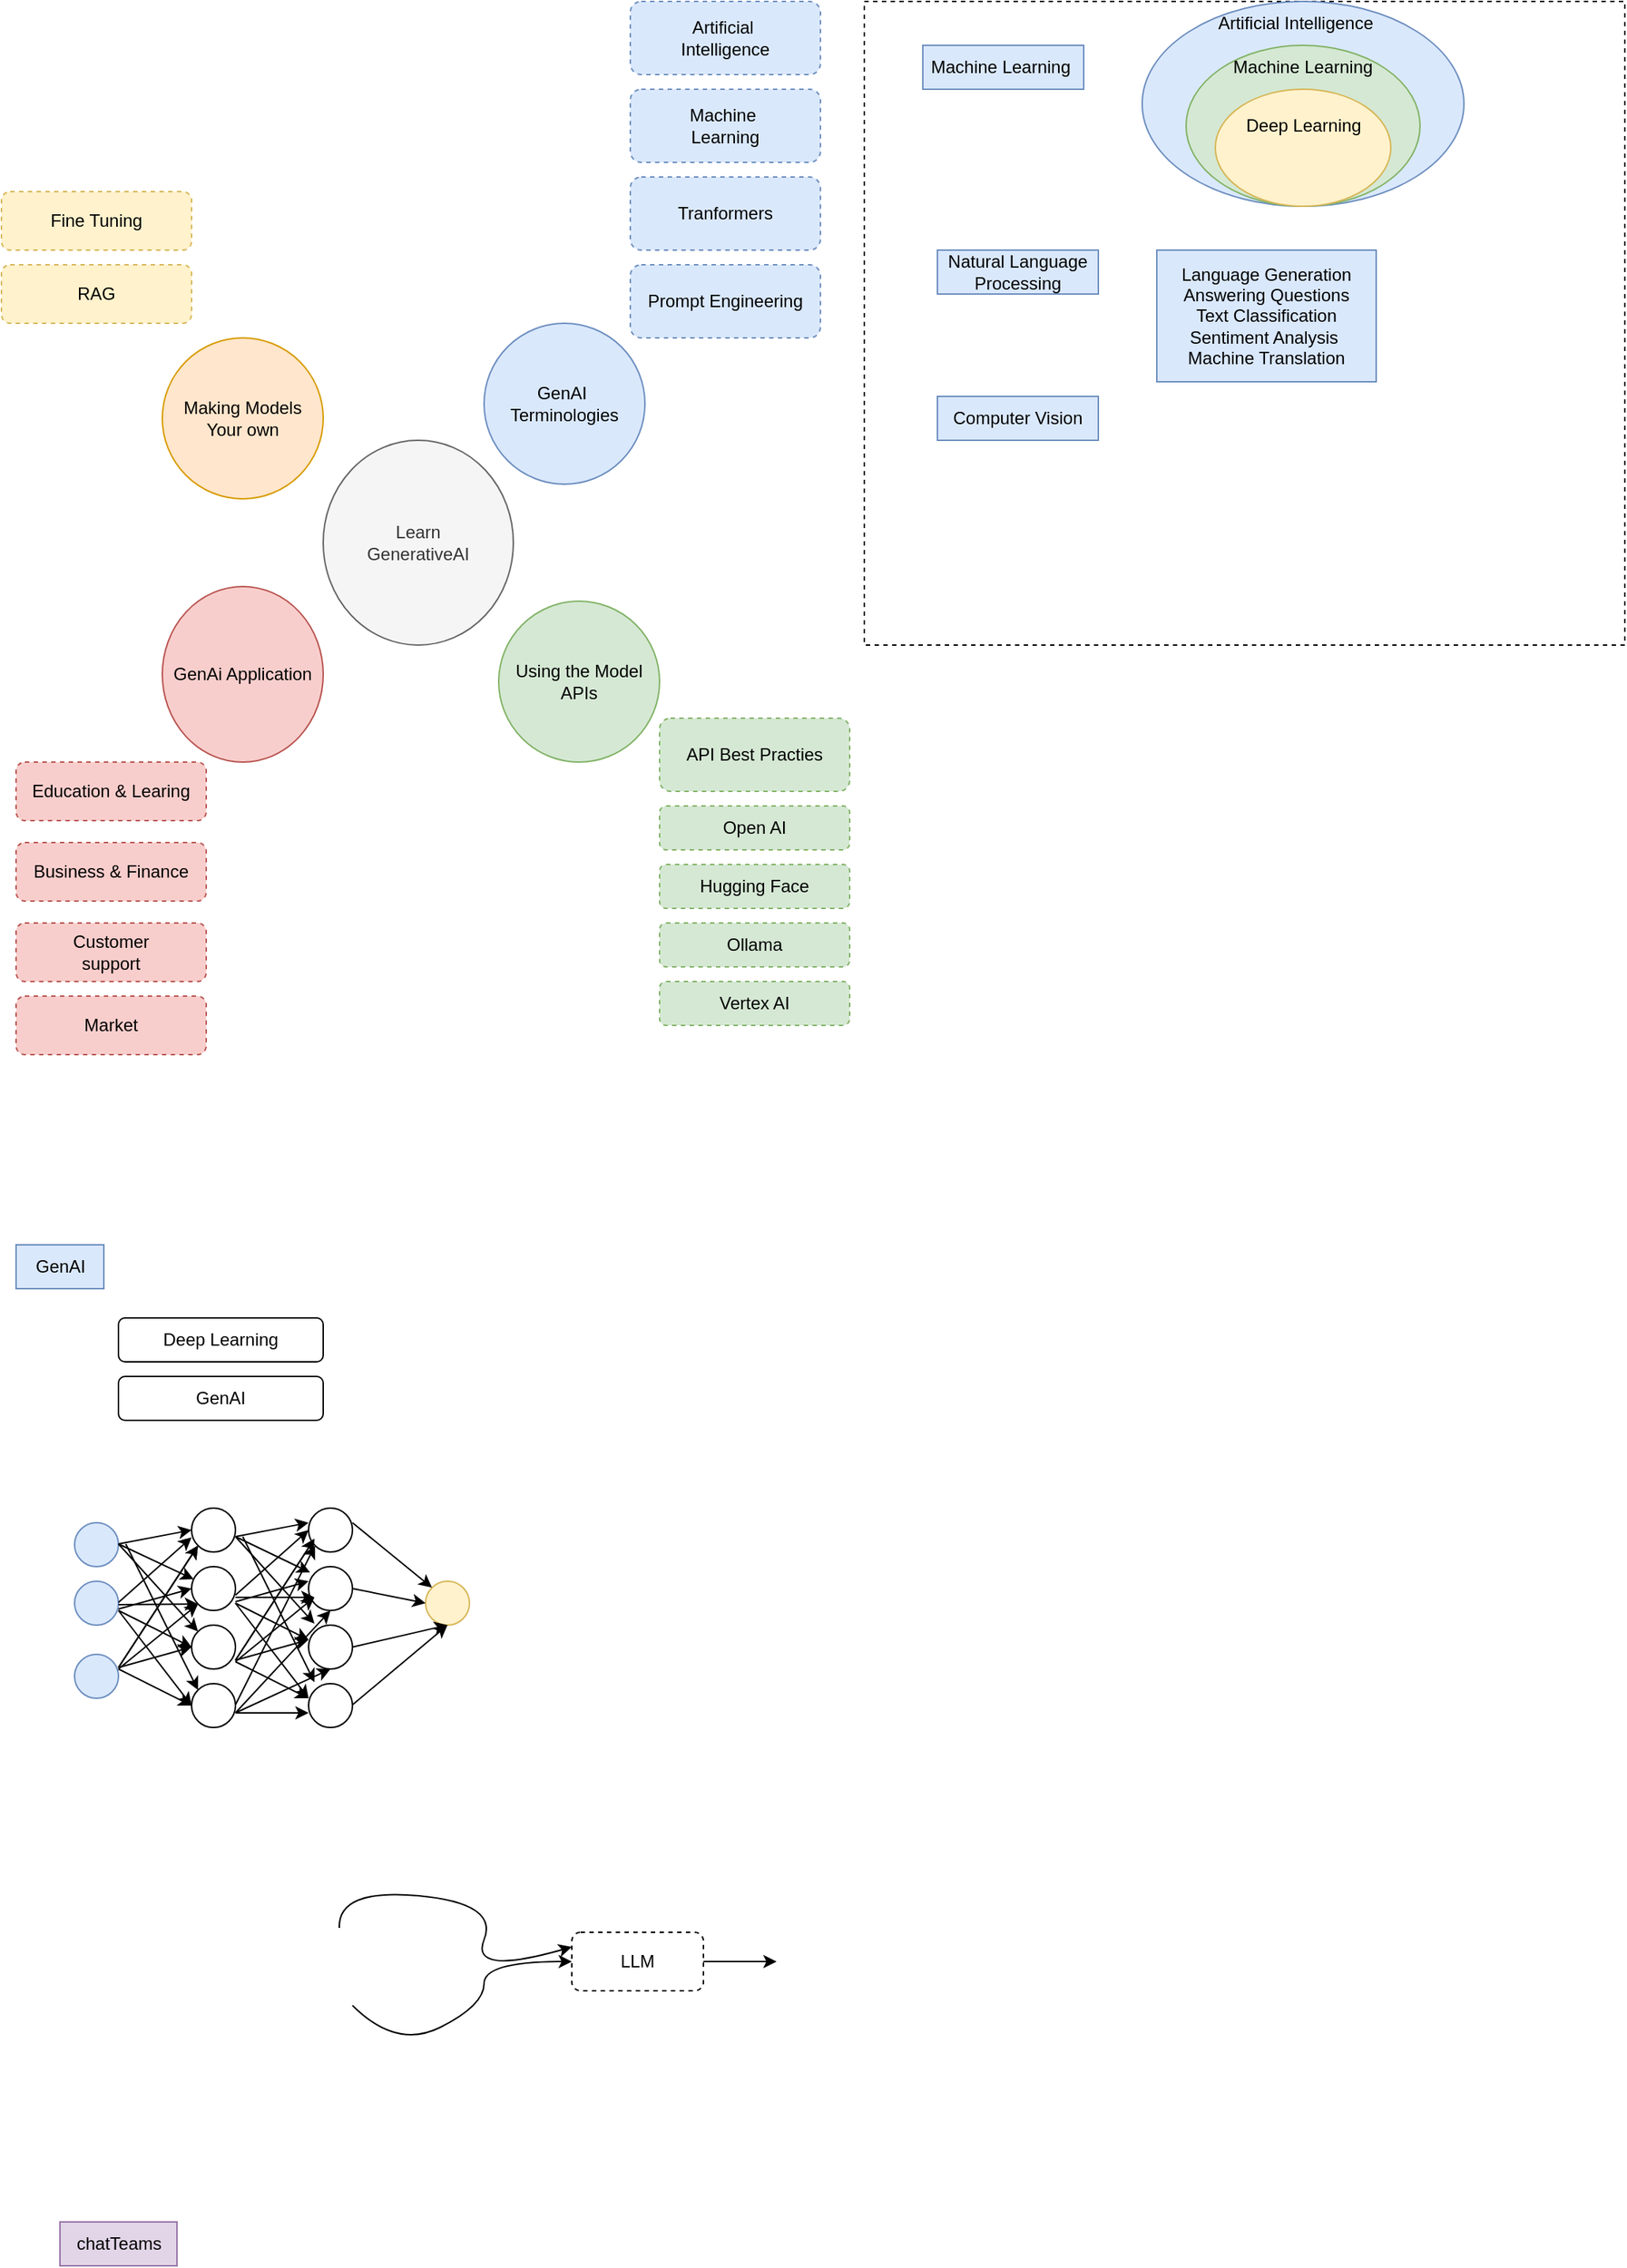 <mxfile version="24.8.3">
  <diagram name="Page-1" id="_cr5CZtiBR89YFa2pAnE">
    <mxGraphModel dx="1294" dy="751" grid="1" gridSize="10" guides="1" tooltips="1" connect="1" arrows="1" fold="1" page="1" pageScale="1" pageWidth="850" pageHeight="1100" math="0" shadow="0">
      <root>
        <mxCell id="0" />
        <mxCell id="1" parent="0" />
        <mxCell id="A29gLb4NqvyXY7fBVUO--1" value="Learn&lt;br&gt;GenerativeAI" style="ellipse;whiteSpace=wrap;html=1;fillColor=#f5f5f5;fontColor=#333333;strokeColor=#666666;" vertex="1" parent="1">
          <mxGeometry x="230" y="370" width="130" height="140" as="geometry" />
        </mxCell>
        <mxCell id="A29gLb4NqvyXY7fBVUO--3" value="GenAI&amp;nbsp;&lt;br&gt;Terminologies" style="ellipse;whiteSpace=wrap;html=1;fillColor=#dae8fc;strokeColor=#6c8ebf;" vertex="1" parent="1">
          <mxGeometry x="340" y="290" width="110" height="110" as="geometry" />
        </mxCell>
        <mxCell id="A29gLb4NqvyXY7fBVUO--5" value="Using the Model APIs" style="ellipse;whiteSpace=wrap;html=1;fillColor=#d5e8d4;strokeColor=#82b366;" vertex="1" parent="1">
          <mxGeometry x="350" y="480" width="110" height="110" as="geometry" />
        </mxCell>
        <mxCell id="A29gLb4NqvyXY7fBVUO--6" value="Artificial&amp;nbsp;&lt;br&gt;Intelligence" style="rounded=1;whiteSpace=wrap;html=1;dashed=1;fillColor=#dae8fc;strokeColor=#6c8ebf;" vertex="1" parent="1">
          <mxGeometry x="440" y="70" width="130" height="50" as="geometry" />
        </mxCell>
        <mxCell id="A29gLb4NqvyXY7fBVUO--7" value="Machine&amp;nbsp;&lt;br&gt;Learning" style="rounded=1;whiteSpace=wrap;html=1;dashed=1;fillColor=#dae8fc;strokeColor=#6c8ebf;" vertex="1" parent="1">
          <mxGeometry x="440" y="130" width="130" height="50" as="geometry" />
        </mxCell>
        <mxCell id="A29gLb4NqvyXY7fBVUO--8" value="Tranformers" style="rounded=1;whiteSpace=wrap;html=1;dashed=1;fillColor=#dae8fc;strokeColor=#6c8ebf;" vertex="1" parent="1">
          <mxGeometry x="440" y="190" width="130" height="50" as="geometry" />
        </mxCell>
        <mxCell id="A29gLb4NqvyXY7fBVUO--9" value="Prompt Engineering" style="rounded=1;whiteSpace=wrap;html=1;dashed=1;fillColor=#dae8fc;strokeColor=#6c8ebf;" vertex="1" parent="1">
          <mxGeometry x="440" y="250" width="130" height="50" as="geometry" />
        </mxCell>
        <mxCell id="A29gLb4NqvyXY7fBVUO--10" value="API Best Practies" style="rounded=1;whiteSpace=wrap;html=1;dashed=1;fillColor=#d5e8d4;strokeColor=#82b366;" vertex="1" parent="1">
          <mxGeometry x="460" y="560" width="130" height="50" as="geometry" />
        </mxCell>
        <mxCell id="A29gLb4NqvyXY7fBVUO--11" value="Open AI" style="rounded=1;whiteSpace=wrap;html=1;dashed=1;fillColor=#d5e8d4;strokeColor=#82b366;" vertex="1" parent="1">
          <mxGeometry x="460" y="620" width="130" height="30" as="geometry" />
        </mxCell>
        <mxCell id="A29gLb4NqvyXY7fBVUO--12" value="Hugging Face" style="rounded=1;whiteSpace=wrap;html=1;dashed=1;fillColor=#d5e8d4;strokeColor=#82b366;" vertex="1" parent="1">
          <mxGeometry x="460" y="660" width="130" height="30" as="geometry" />
        </mxCell>
        <mxCell id="A29gLb4NqvyXY7fBVUO--13" value="Ollama" style="rounded=1;whiteSpace=wrap;html=1;dashed=1;fillColor=#d5e8d4;strokeColor=#82b366;" vertex="1" parent="1">
          <mxGeometry x="460" y="700" width="130" height="30" as="geometry" />
        </mxCell>
        <mxCell id="A29gLb4NqvyXY7fBVUO--14" value="Vertex AI" style="rounded=1;whiteSpace=wrap;html=1;dashed=1;fillColor=#d5e8d4;strokeColor=#82b366;" vertex="1" parent="1">
          <mxGeometry x="460" y="740" width="130" height="30" as="geometry" />
        </mxCell>
        <mxCell id="A29gLb4NqvyXY7fBVUO--18" value="Fine Tuning" style="rounded=1;whiteSpace=wrap;html=1;dashed=1;fillColor=#fff2cc;strokeColor=#d6b656;" vertex="1" parent="1">
          <mxGeometry x="10" y="200" width="130" height="40" as="geometry" />
        </mxCell>
        <mxCell id="A29gLb4NqvyXY7fBVUO--19" value="RAG" style="rounded=1;whiteSpace=wrap;html=1;dashed=1;fillColor=#fff2cc;strokeColor=#d6b656;" vertex="1" parent="1">
          <mxGeometry x="10" y="250" width="130" height="40" as="geometry" />
        </mxCell>
        <mxCell id="A29gLb4NqvyXY7fBVUO--20" value="Education &amp;amp; Learing" style="rounded=1;whiteSpace=wrap;html=1;dashed=1;fillColor=#f8cecc;strokeColor=#b85450;" vertex="1" parent="1">
          <mxGeometry x="20" y="590" width="130" height="40" as="geometry" />
        </mxCell>
        <mxCell id="A29gLb4NqvyXY7fBVUO--21" value="Business &amp;amp; Finance" style="rounded=1;whiteSpace=wrap;html=1;dashed=1;fillColor=#f8cecc;strokeColor=#b85450;" vertex="1" parent="1">
          <mxGeometry x="20" y="645" width="130" height="40" as="geometry" />
        </mxCell>
        <mxCell id="A29gLb4NqvyXY7fBVUO--22" value="Customer&lt;br&gt;support" style="rounded=1;whiteSpace=wrap;html=1;dashed=1;fillColor=#f8cecc;strokeColor=#b85450;" vertex="1" parent="1">
          <mxGeometry x="20" y="700" width="130" height="40" as="geometry" />
        </mxCell>
        <mxCell id="A29gLb4NqvyXY7fBVUO--23" value="Market" style="rounded=1;whiteSpace=wrap;html=1;dashed=1;fillColor=#f8cecc;strokeColor=#b85450;" vertex="1" parent="1">
          <mxGeometry x="20" y="750" width="130" height="40" as="geometry" />
        </mxCell>
        <mxCell id="A29gLb4NqvyXY7fBVUO--24" value="Making Models Your own" style="ellipse;whiteSpace=wrap;html=1;fillColor=#ffe6cc;strokeColor=#d79b00;" vertex="1" parent="1">
          <mxGeometry x="120" y="300" width="110" height="110" as="geometry" />
        </mxCell>
        <mxCell id="A29gLb4NqvyXY7fBVUO--25" value="GenAi Application" style="ellipse;whiteSpace=wrap;html=1;fillColor=#f8cecc;strokeColor=#b85450;" vertex="1" parent="1">
          <mxGeometry x="120" y="470" width="110" height="120" as="geometry" />
        </mxCell>
        <mxCell id="A29gLb4NqvyXY7fBVUO--26" value="" style="rounded=0;whiteSpace=wrap;html=1;dashed=1;" vertex="1" parent="1">
          <mxGeometry x="600" y="70" width="520" height="440" as="geometry" />
        </mxCell>
        <mxCell id="A29gLb4NqvyXY7fBVUO--27" value="Machine Learning&amp;nbsp;" style="text;html=1;align=center;verticalAlign=middle;whiteSpace=wrap;rounded=0;fillColor=#dae8fc;strokeColor=#6c8ebf;" vertex="1" parent="1">
          <mxGeometry x="640" y="100" width="110" height="30" as="geometry" />
        </mxCell>
        <mxCell id="A29gLb4NqvyXY7fBVUO--28" value="Natural Language Processing" style="text;html=1;align=center;verticalAlign=middle;whiteSpace=wrap;rounded=0;fillColor=#dae8fc;strokeColor=#6c8ebf;" vertex="1" parent="1">
          <mxGeometry x="650" y="240" width="110" height="30" as="geometry" />
        </mxCell>
        <mxCell id="A29gLb4NqvyXY7fBVUO--29" value="Computer Vision" style="text;html=1;align=center;verticalAlign=middle;whiteSpace=wrap;rounded=0;fillColor=#dae8fc;strokeColor=#6c8ebf;" vertex="1" parent="1">
          <mxGeometry x="650" y="340" width="110" height="30" as="geometry" />
        </mxCell>
        <mxCell id="A29gLb4NqvyXY7fBVUO--30" value="" style="ellipse;whiteSpace=wrap;html=1;fillColor=#dae8fc;strokeColor=#6c8ebf;" vertex="1" parent="1">
          <mxGeometry x="790" y="70" width="220" height="140" as="geometry" />
        </mxCell>
        <mxCell id="A29gLb4NqvyXY7fBVUO--31" value="" style="ellipse;whiteSpace=wrap;html=1;fillColor=#d5e8d4;strokeColor=#82b366;" vertex="1" parent="1">
          <mxGeometry x="820" y="100" width="160" height="110" as="geometry" />
        </mxCell>
        <mxCell id="A29gLb4NqvyXY7fBVUO--32" value="" style="ellipse;whiteSpace=wrap;html=1;fillColor=#fff2cc;strokeColor=#d6b656;" vertex="1" parent="1">
          <mxGeometry x="840" y="130" width="120" height="80" as="geometry" />
        </mxCell>
        <mxCell id="A29gLb4NqvyXY7fBVUO--33" value="Artificial Intelligence" style="text;html=1;align=center;verticalAlign=middle;whiteSpace=wrap;rounded=0;" vertex="1" parent="1">
          <mxGeometry x="820" y="70" width="150" height="30" as="geometry" />
        </mxCell>
        <mxCell id="A29gLb4NqvyXY7fBVUO--34" value="Machine Learning" style="text;html=1;align=center;verticalAlign=middle;whiteSpace=wrap;rounded=0;" vertex="1" parent="1">
          <mxGeometry x="850" y="100" width="100" height="30" as="geometry" />
        </mxCell>
        <mxCell id="A29gLb4NqvyXY7fBVUO--35" value="Deep Learning" style="text;html=1;align=center;verticalAlign=middle;whiteSpace=wrap;rounded=0;" vertex="1" parent="1">
          <mxGeometry x="857.5" y="140" width="85" height="30" as="geometry" />
        </mxCell>
        <mxCell id="A29gLb4NqvyXY7fBVUO--36" value="Language Generation&lt;div&gt;Answering Questions&lt;/div&gt;&lt;div&gt;Text Classification&lt;/div&gt;&lt;div&gt;Sentiment Analysis&amp;nbsp;&lt;/div&gt;&lt;div&gt;Machine Translation&lt;/div&gt;" style="text;html=1;align=center;verticalAlign=middle;whiteSpace=wrap;rounded=0;fillColor=#dae8fc;strokeColor=#6c8ebf;" vertex="1" parent="1">
          <mxGeometry x="800" y="240" width="150" height="90" as="geometry" />
        </mxCell>
        <mxCell id="A29gLb4NqvyXY7fBVUO--37" value="GenAI" style="text;html=1;align=center;verticalAlign=middle;resizable=0;points=[];autosize=1;strokeColor=#6c8ebf;fillColor=#dae8fc;" vertex="1" parent="1">
          <mxGeometry x="20" y="920" width="60" height="30" as="geometry" />
        </mxCell>
        <mxCell id="A29gLb4NqvyXY7fBVUO--38" value="Deep Learning" style="rounded=1;whiteSpace=wrap;html=1;" vertex="1" parent="1">
          <mxGeometry x="90" y="970" width="140" height="30" as="geometry" />
        </mxCell>
        <mxCell id="A29gLb4NqvyXY7fBVUO--39" value="GenAI" style="rounded=1;whiteSpace=wrap;html=1;" vertex="1" parent="1">
          <mxGeometry x="90" y="1010" width="140" height="30" as="geometry" />
        </mxCell>
        <mxCell id="A29gLb4NqvyXY7fBVUO--40" value="" style="ellipse;whiteSpace=wrap;html=1;fillColor=#dae8fc;strokeColor=#6c8ebf;" vertex="1" parent="1">
          <mxGeometry x="60" y="1110" width="30" height="30" as="geometry" />
        </mxCell>
        <mxCell id="A29gLb4NqvyXY7fBVUO--41" value="" style="ellipse;whiteSpace=wrap;html=1;fillColor=#dae8fc;strokeColor=#6c8ebf;" vertex="1" parent="1">
          <mxGeometry x="60" y="1150" width="30" height="30" as="geometry" />
        </mxCell>
        <mxCell id="A29gLb4NqvyXY7fBVUO--42" value="" style="ellipse;whiteSpace=wrap;html=1;fillColor=#dae8fc;strokeColor=#6c8ebf;" vertex="1" parent="1">
          <mxGeometry x="60" y="1200" width="30" height="30" as="geometry" />
        </mxCell>
        <mxCell id="A29gLb4NqvyXY7fBVUO--43" value="" style="ellipse;whiteSpace=wrap;html=1;" vertex="1" parent="1">
          <mxGeometry x="140" y="1100" width="30" height="30" as="geometry" />
        </mxCell>
        <mxCell id="A29gLb4NqvyXY7fBVUO--44" value="" style="ellipse;whiteSpace=wrap;html=1;" vertex="1" parent="1">
          <mxGeometry x="140" y="1140" width="30" height="30" as="geometry" />
        </mxCell>
        <mxCell id="A29gLb4NqvyXY7fBVUO--45" value="" style="ellipse;whiteSpace=wrap;html=1;" vertex="1" parent="1">
          <mxGeometry x="140" y="1180" width="30" height="30" as="geometry" />
        </mxCell>
        <mxCell id="A29gLb4NqvyXY7fBVUO--46" value="" style="ellipse;whiteSpace=wrap;html=1;" vertex="1" parent="1">
          <mxGeometry x="140" y="1220" width="30" height="30" as="geometry" />
        </mxCell>
        <mxCell id="A29gLb4NqvyXY7fBVUO--47" value="" style="ellipse;whiteSpace=wrap;html=1;fillColor=#fff2cc;strokeColor=#d6b656;" vertex="1" parent="1">
          <mxGeometry x="300" y="1150" width="30" height="30" as="geometry" />
        </mxCell>
        <mxCell id="A29gLb4NqvyXY7fBVUO--51" value="" style="ellipse;whiteSpace=wrap;html=1;" vertex="1" parent="1">
          <mxGeometry x="220" y="1100" width="30" height="30" as="geometry" />
        </mxCell>
        <mxCell id="A29gLb4NqvyXY7fBVUO--52" value="" style="ellipse;whiteSpace=wrap;html=1;" vertex="1" parent="1">
          <mxGeometry x="220" y="1140" width="30" height="30" as="geometry" />
        </mxCell>
        <mxCell id="A29gLb4NqvyXY7fBVUO--53" value="" style="ellipse;whiteSpace=wrap;html=1;" vertex="1" parent="1">
          <mxGeometry x="220" y="1180" width="30" height="30" as="geometry" />
        </mxCell>
        <mxCell id="A29gLb4NqvyXY7fBVUO--54" value="" style="ellipse;whiteSpace=wrap;html=1;" vertex="1" parent="1">
          <mxGeometry x="220" y="1220" width="30" height="30" as="geometry" />
        </mxCell>
        <mxCell id="A29gLb4NqvyXY7fBVUO--66" value="" style="endArrow=classic;html=1;rounded=0;entryX=0;entryY=0.5;entryDx=0;entryDy=0;" edge="1" parent="1" target="A29gLb4NqvyXY7fBVUO--43">
          <mxGeometry width="50" height="50" relative="1" as="geometry">
            <mxPoint x="90" y="1124.5" as="sourcePoint" />
            <mxPoint x="160" y="1124.5" as="targetPoint" />
          </mxGeometry>
        </mxCell>
        <mxCell id="A29gLb4NqvyXY7fBVUO--67" value="" style="endArrow=classic;html=1;rounded=0;" edge="1" parent="1" target="A29gLb4NqvyXY7fBVUO--44">
          <mxGeometry width="50" height="50" relative="1" as="geometry">
            <mxPoint x="90" y="1124.5" as="sourcePoint" />
            <mxPoint x="160" y="1124.5" as="targetPoint" />
          </mxGeometry>
        </mxCell>
        <mxCell id="A29gLb4NqvyXY7fBVUO--68" value="" style="endArrow=classic;html=1;rounded=0;entryX=0;entryY=0;entryDx=0;entryDy=0;" edge="1" parent="1" target="A29gLb4NqvyXY7fBVUO--45">
          <mxGeometry width="50" height="50" relative="1" as="geometry">
            <mxPoint x="90" y="1124.5" as="sourcePoint" />
            <mxPoint x="160" y="1124.5" as="targetPoint" />
          </mxGeometry>
        </mxCell>
        <mxCell id="A29gLb4NqvyXY7fBVUO--69" value="" style="endArrow=classic;html=1;rounded=0;entryX=0;entryY=0;entryDx=0;entryDy=0;" edge="1" parent="1" target="A29gLb4NqvyXY7fBVUO--46">
          <mxGeometry width="50" height="50" relative="1" as="geometry">
            <mxPoint x="95" y="1124.5" as="sourcePoint" />
            <mxPoint x="165" y="1124.5" as="targetPoint" />
          </mxGeometry>
        </mxCell>
        <mxCell id="A29gLb4NqvyXY7fBVUO--70" value="" style="endArrow=classic;html=1;rounded=0;" edge="1" parent="1">
          <mxGeometry width="50" height="50" relative="1" as="geometry">
            <mxPoint x="90" y="1164.5" as="sourcePoint" />
            <mxPoint x="140" y="1120" as="targetPoint" />
          </mxGeometry>
        </mxCell>
        <mxCell id="A29gLb4NqvyXY7fBVUO--71" value="" style="endArrow=classic;html=1;rounded=0;entryX=0;entryY=1;entryDx=0;entryDy=0;" edge="1" parent="1" target="A29gLb4NqvyXY7fBVUO--43">
          <mxGeometry width="50" height="50" relative="1" as="geometry">
            <mxPoint x="90" y="1209" as="sourcePoint" />
            <mxPoint x="160" y="1209" as="targetPoint" />
          </mxGeometry>
        </mxCell>
        <mxCell id="A29gLb4NqvyXY7fBVUO--72" value="" style="endArrow=classic;html=1;rounded=0;entryX=0;entryY=0.5;entryDx=0;entryDy=0;" edge="1" parent="1" target="A29gLb4NqvyXY7fBVUO--44">
          <mxGeometry width="50" height="50" relative="1" as="geometry">
            <mxPoint x="90" y="1169" as="sourcePoint" />
            <mxPoint x="160" y="1169" as="targetPoint" />
          </mxGeometry>
        </mxCell>
        <mxCell id="A29gLb4NqvyXY7fBVUO--73" value="" style="endArrow=classic;html=1;rounded=0;entryX=0;entryY=1;entryDx=0;entryDy=0;" edge="1" parent="1" target="A29gLb4NqvyXY7fBVUO--44">
          <mxGeometry width="50" height="50" relative="1" as="geometry">
            <mxPoint x="90" y="1166" as="sourcePoint" />
            <mxPoint x="150" y="1170" as="targetPoint" />
          </mxGeometry>
        </mxCell>
        <mxCell id="A29gLb4NqvyXY7fBVUO--74" value="" style="endArrow=classic;html=1;rounded=0;entryX=0;entryY=0.5;entryDx=0;entryDy=0;" edge="1" parent="1" target="A29gLb4NqvyXY7fBVUO--45">
          <mxGeometry width="50" height="50" relative="1" as="geometry">
            <mxPoint x="90" y="1170" as="sourcePoint" />
            <mxPoint x="160" y="1170" as="targetPoint" />
          </mxGeometry>
        </mxCell>
        <mxCell id="A29gLb4NqvyXY7fBVUO--75" value="" style="endArrow=classic;html=1;rounded=0;entryX=0;entryY=0.5;entryDx=0;entryDy=0;" edge="1" parent="1" target="A29gLb4NqvyXY7fBVUO--46">
          <mxGeometry width="50" height="50" relative="1" as="geometry">
            <mxPoint x="90" y="1170" as="sourcePoint" />
            <mxPoint x="160" y="1170" as="targetPoint" />
          </mxGeometry>
        </mxCell>
        <mxCell id="A29gLb4NqvyXY7fBVUO--76" value="" style="endArrow=classic;html=1;rounded=0;entryX=0;entryY=0.5;entryDx=0;entryDy=0;" edge="1" parent="1" target="A29gLb4NqvyXY7fBVUO--46">
          <mxGeometry width="50" height="50" relative="1" as="geometry">
            <mxPoint x="90" y="1210" as="sourcePoint" />
            <mxPoint x="160" y="1210" as="targetPoint" />
          </mxGeometry>
        </mxCell>
        <mxCell id="A29gLb4NqvyXY7fBVUO--77" value="" style="endArrow=classic;html=1;rounded=0;entryX=0;entryY=0.5;entryDx=0;entryDy=0;" edge="1" parent="1" target="A29gLb4NqvyXY7fBVUO--45">
          <mxGeometry width="50" height="50" relative="1" as="geometry">
            <mxPoint x="90" y="1209" as="sourcePoint" />
            <mxPoint x="160" y="1209" as="targetPoint" />
          </mxGeometry>
        </mxCell>
        <mxCell id="A29gLb4NqvyXY7fBVUO--78" value="" style="endArrow=classic;html=1;rounded=0;entryX=0;entryY=1;entryDx=0;entryDy=0;" edge="1" parent="1" target="A29gLb4NqvyXY7fBVUO--44">
          <mxGeometry width="50" height="50" relative="1" as="geometry">
            <mxPoint x="90" y="1210" as="sourcePoint" />
            <mxPoint x="160" y="1210" as="targetPoint" />
          </mxGeometry>
        </mxCell>
        <mxCell id="A29gLb4NqvyXY7fBVUO--79" value="" style="endArrow=classic;html=1;rounded=0;entryX=0;entryY=1;entryDx=0;entryDy=0;" edge="1" parent="1" target="A29gLb4NqvyXY7fBVUO--43">
          <mxGeometry width="50" height="50" relative="1" as="geometry">
            <mxPoint x="90" y="1209" as="sourcePoint" />
            <mxPoint x="160" y="1209" as="targetPoint" />
          </mxGeometry>
        </mxCell>
        <mxCell id="A29gLb4NqvyXY7fBVUO--81" value="" style="endArrow=classic;html=1;rounded=0;entryX=0;entryY=0;entryDx=0;entryDy=0;" edge="1" parent="1" target="A29gLb4NqvyXY7fBVUO--47">
          <mxGeometry width="50" height="50" relative="1" as="geometry">
            <mxPoint x="250" y="1110" as="sourcePoint" />
            <mxPoint x="320" y="1110" as="targetPoint" />
          </mxGeometry>
        </mxCell>
        <mxCell id="A29gLb4NqvyXY7fBVUO--82" value="" style="endArrow=classic;html=1;rounded=0;entryX=0.5;entryY=1;entryDx=0;entryDy=0;" edge="1" parent="1" target="A29gLb4NqvyXY7fBVUO--47">
          <mxGeometry width="50" height="50" relative="1" as="geometry">
            <mxPoint x="250" y="1234.5" as="sourcePoint" />
            <mxPoint x="320" y="1234.5" as="targetPoint" />
            <Array as="points" />
          </mxGeometry>
        </mxCell>
        <mxCell id="A29gLb4NqvyXY7fBVUO--83" value="" style="endArrow=classic;html=1;rounded=0;entryX=0.5;entryY=1;entryDx=0;entryDy=0;" edge="1" parent="1" target="A29gLb4NqvyXY7fBVUO--47">
          <mxGeometry width="50" height="50" relative="1" as="geometry">
            <mxPoint x="250" y="1195" as="sourcePoint" />
            <mxPoint x="310" y="1194.5" as="targetPoint" />
          </mxGeometry>
        </mxCell>
        <mxCell id="A29gLb4NqvyXY7fBVUO--84" value="" style="endArrow=classic;html=1;rounded=0;exitX=1;exitY=0.5;exitDx=0;exitDy=0;" edge="1" parent="1" source="A29gLb4NqvyXY7fBVUO--52">
          <mxGeometry width="50" height="50" relative="1" as="geometry">
            <mxPoint x="250" y="1164.5" as="sourcePoint" />
            <mxPoint x="300" y="1165" as="targetPoint" />
          </mxGeometry>
        </mxCell>
        <mxCell id="A29gLb4NqvyXY7fBVUO--85" value="" style="endArrow=classic;html=1;rounded=0;entryX=0;entryY=1;entryDx=0;entryDy=0;" edge="1" parent="1" target="A29gLb4NqvyXY7fBVUO--51">
          <mxGeometry width="50" height="50" relative="1" as="geometry">
            <mxPoint x="170" y="1234.5" as="sourcePoint" />
            <mxPoint x="240" y="1234.5" as="targetPoint" />
          </mxGeometry>
        </mxCell>
        <mxCell id="A29gLb4NqvyXY7fBVUO--86" value="" style="endArrow=classic;html=1;rounded=0;entryX=0.5;entryY=1;entryDx=0;entryDy=0;" edge="1" parent="1" target="A29gLb4NqvyXY7fBVUO--52">
          <mxGeometry width="50" height="50" relative="1" as="geometry">
            <mxPoint x="170" y="1240" as="sourcePoint" />
            <mxPoint x="240" y="1240" as="targetPoint" />
          </mxGeometry>
        </mxCell>
        <mxCell id="A29gLb4NqvyXY7fBVUO--87" value="" style="endArrow=classic;html=1;rounded=0;entryX=0.5;entryY=1;entryDx=0;entryDy=0;" edge="1" parent="1" target="A29gLb4NqvyXY7fBVUO--53">
          <mxGeometry width="50" height="50" relative="1" as="geometry">
            <mxPoint x="170" y="1240" as="sourcePoint" />
            <mxPoint x="240" y="1240" as="targetPoint" />
          </mxGeometry>
        </mxCell>
        <mxCell id="A29gLb4NqvyXY7fBVUO--88" value="" style="endArrow=classic;html=1;rounded=0;" edge="1" parent="1">
          <mxGeometry width="50" height="50" relative="1" as="geometry">
            <mxPoint x="170" y="1240" as="sourcePoint" />
            <mxPoint x="220" y="1240" as="targetPoint" />
          </mxGeometry>
        </mxCell>
        <mxCell id="A29gLb4NqvyXY7fBVUO--94" value="" style="endArrow=classic;html=1;rounded=0;entryX=0;entryY=0.5;entryDx=0;entryDy=0;" edge="1" parent="1">
          <mxGeometry width="50" height="50" relative="1" as="geometry">
            <mxPoint x="170" y="1119.5" as="sourcePoint" />
            <mxPoint x="220" y="1110" as="targetPoint" />
          </mxGeometry>
        </mxCell>
        <mxCell id="A29gLb4NqvyXY7fBVUO--95" value="" style="endArrow=classic;html=1;rounded=0;" edge="1" parent="1">
          <mxGeometry width="50" height="50" relative="1" as="geometry">
            <mxPoint x="170" y="1119.5" as="sourcePoint" />
            <mxPoint x="221" y="1144" as="targetPoint" />
          </mxGeometry>
        </mxCell>
        <mxCell id="A29gLb4NqvyXY7fBVUO--96" value="" style="endArrow=classic;html=1;rounded=0;entryX=0;entryY=0;entryDx=0;entryDy=0;" edge="1" parent="1">
          <mxGeometry width="50" height="50" relative="1" as="geometry">
            <mxPoint x="170" y="1119.5" as="sourcePoint" />
            <mxPoint x="224" y="1179" as="targetPoint" />
          </mxGeometry>
        </mxCell>
        <mxCell id="A29gLb4NqvyXY7fBVUO--97" value="" style="endArrow=classic;html=1;rounded=0;entryX=0;entryY=0;entryDx=0;entryDy=0;" edge="1" parent="1">
          <mxGeometry width="50" height="50" relative="1" as="geometry">
            <mxPoint x="175" y="1119.5" as="sourcePoint" />
            <mxPoint x="224" y="1219" as="targetPoint" />
          </mxGeometry>
        </mxCell>
        <mxCell id="A29gLb4NqvyXY7fBVUO--98" value="" style="endArrow=classic;html=1;rounded=0;" edge="1" parent="1">
          <mxGeometry width="50" height="50" relative="1" as="geometry">
            <mxPoint x="170" y="1159.5" as="sourcePoint" />
            <mxPoint x="220" y="1115" as="targetPoint" />
          </mxGeometry>
        </mxCell>
        <mxCell id="A29gLb4NqvyXY7fBVUO--99" value="" style="endArrow=classic;html=1;rounded=0;entryX=0;entryY=1;entryDx=0;entryDy=0;" edge="1" parent="1">
          <mxGeometry width="50" height="50" relative="1" as="geometry">
            <mxPoint x="170" y="1204" as="sourcePoint" />
            <mxPoint x="224" y="1121" as="targetPoint" />
          </mxGeometry>
        </mxCell>
        <mxCell id="A29gLb4NqvyXY7fBVUO--100" value="" style="endArrow=classic;html=1;rounded=0;entryX=0;entryY=0.5;entryDx=0;entryDy=0;" edge="1" parent="1">
          <mxGeometry width="50" height="50" relative="1" as="geometry">
            <mxPoint x="170" y="1164" as="sourcePoint" />
            <mxPoint x="220" y="1150" as="targetPoint" />
          </mxGeometry>
        </mxCell>
        <mxCell id="A29gLb4NqvyXY7fBVUO--101" value="" style="endArrow=classic;html=1;rounded=0;entryX=0;entryY=1;entryDx=0;entryDy=0;" edge="1" parent="1">
          <mxGeometry width="50" height="50" relative="1" as="geometry">
            <mxPoint x="170" y="1161" as="sourcePoint" />
            <mxPoint x="224" y="1161" as="targetPoint" />
          </mxGeometry>
        </mxCell>
        <mxCell id="A29gLb4NqvyXY7fBVUO--102" value="" style="endArrow=classic;html=1;rounded=0;entryX=0;entryY=0.5;entryDx=0;entryDy=0;" edge="1" parent="1">
          <mxGeometry width="50" height="50" relative="1" as="geometry">
            <mxPoint x="170" y="1165" as="sourcePoint" />
            <mxPoint x="220" y="1190" as="targetPoint" />
          </mxGeometry>
        </mxCell>
        <mxCell id="A29gLb4NqvyXY7fBVUO--103" value="" style="endArrow=classic;html=1;rounded=0;entryX=0;entryY=0.5;entryDx=0;entryDy=0;" edge="1" parent="1">
          <mxGeometry width="50" height="50" relative="1" as="geometry">
            <mxPoint x="170" y="1165" as="sourcePoint" />
            <mxPoint x="220" y="1230" as="targetPoint" />
          </mxGeometry>
        </mxCell>
        <mxCell id="A29gLb4NqvyXY7fBVUO--104" value="" style="endArrow=classic;html=1;rounded=0;entryX=0;entryY=0.5;entryDx=0;entryDy=0;" edge="1" parent="1">
          <mxGeometry width="50" height="50" relative="1" as="geometry">
            <mxPoint x="170" y="1205" as="sourcePoint" />
            <mxPoint x="220" y="1230" as="targetPoint" />
          </mxGeometry>
        </mxCell>
        <mxCell id="A29gLb4NqvyXY7fBVUO--105" value="" style="endArrow=classic;html=1;rounded=0;entryX=0;entryY=0.5;entryDx=0;entryDy=0;" edge="1" parent="1">
          <mxGeometry width="50" height="50" relative="1" as="geometry">
            <mxPoint x="170" y="1204" as="sourcePoint" />
            <mxPoint x="220" y="1190" as="targetPoint" />
          </mxGeometry>
        </mxCell>
        <mxCell id="A29gLb4NqvyXY7fBVUO--106" value="" style="endArrow=classic;html=1;rounded=0;entryX=0;entryY=1;entryDx=0;entryDy=0;" edge="1" parent="1">
          <mxGeometry width="50" height="50" relative="1" as="geometry">
            <mxPoint x="170" y="1205" as="sourcePoint" />
            <mxPoint x="224" y="1161" as="targetPoint" />
          </mxGeometry>
        </mxCell>
        <mxCell id="A29gLb4NqvyXY7fBVUO--107" value="" style="endArrow=classic;html=1;rounded=0;entryX=0;entryY=1;entryDx=0;entryDy=0;" edge="1" parent="1">
          <mxGeometry width="50" height="50" relative="1" as="geometry">
            <mxPoint x="170" y="1204" as="sourcePoint" />
            <mxPoint x="224" y="1121" as="targetPoint" />
          </mxGeometry>
        </mxCell>
        <mxCell id="A29gLb4NqvyXY7fBVUO--108" value="" style="shape=image;html=1;verticalAlign=top;verticalLabelPosition=bottom;labelBackgroundColor=#ffffff;imageAspect=0;aspect=fixed;image=https://cdn3.iconfinder.com/data/icons/geosm-e-commerce/48/file-128.png" vertex="1" parent="1">
          <mxGeometry x="30" y="1350" width="60" height="60" as="geometry" />
        </mxCell>
        <mxCell id="A29gLb4NqvyXY7fBVUO--109" value="" style="shape=image;html=1;verticalAlign=top;verticalLabelPosition=bottom;labelBackgroundColor=#ffffff;imageAspect=0;aspect=fixed;image=https://cdn3.iconfinder.com/data/icons/geosm-e-commerce/48/file-128.png" vertex="1" parent="1">
          <mxGeometry x="80" y="1350" width="60" height="60" as="geometry" />
        </mxCell>
        <mxCell id="A29gLb4NqvyXY7fBVUO--110" value="" style="shape=image;html=1;verticalAlign=top;verticalLabelPosition=bottom;labelBackgroundColor=#ffffff;imageAspect=0;aspect=fixed;image=https://cdn3.iconfinder.com/data/icons/geosm-e-commerce/48/file-128.png" vertex="1" parent="1">
          <mxGeometry x="130" y="1350" width="60" height="60" as="geometry" />
        </mxCell>
        <mxCell id="A29gLb4NqvyXY7fBVUO--111" value="" style="shape=image;html=1;verticalAlign=top;verticalLabelPosition=bottom;labelBackgroundColor=#ffffff;imageAspect=0;aspect=fixed;image=https://cdn3.iconfinder.com/data/icons/geosm-e-commerce/48/file-128.png" vertex="1" parent="1">
          <mxGeometry x="180" y="1350" width="60" height="60" as="geometry" />
        </mxCell>
        <mxCell id="A29gLb4NqvyXY7fBVUO--112" value="" style="shape=image;html=1;verticalAlign=top;verticalLabelPosition=bottom;labelBackgroundColor=#ffffff;imageAspect=0;aspect=fixed;image=https://cdn3.iconfinder.com/data/icons/geosm-e-commerce/48/file-128.png" vertex="1" parent="1">
          <mxGeometry x="190" y="1410" width="60" height="60" as="geometry" />
        </mxCell>
        <mxCell id="A29gLb4NqvyXY7fBVUO--113" value="" style="shape=image;html=1;verticalAlign=top;verticalLabelPosition=bottom;labelBackgroundColor=#ffffff;imageAspect=0;aspect=fixed;image=https://cdn3.iconfinder.com/data/icons/geosm-e-commerce/48/file-128.png" vertex="1" parent="1">
          <mxGeometry x="140" y="1410" width="60" height="60" as="geometry" />
        </mxCell>
        <mxCell id="A29gLb4NqvyXY7fBVUO--114" value="" style="shape=image;html=1;verticalAlign=top;verticalLabelPosition=bottom;labelBackgroundColor=#ffffff;imageAspect=0;aspect=fixed;image=https://cdn3.iconfinder.com/data/icons/geosm-e-commerce/48/file-128.png" vertex="1" parent="1">
          <mxGeometry x="80" y="1410" width="60" height="60" as="geometry" />
        </mxCell>
        <mxCell id="A29gLb4NqvyXY7fBVUO--115" value="" style="shape=image;html=1;verticalAlign=top;verticalLabelPosition=bottom;labelBackgroundColor=#ffffff;imageAspect=0;aspect=fixed;image=https://cdn3.iconfinder.com/data/icons/geosm-e-commerce/48/file-128.png" vertex="1" parent="1">
          <mxGeometry x="30" y="1410" width="60" height="60" as="geometry" />
        </mxCell>
        <mxCell id="A29gLb4NqvyXY7fBVUO--119" style="edgeStyle=orthogonalEdgeStyle;rounded=0;orthogonalLoop=1;jettySize=auto;html=1;" edge="1" parent="1" source="A29gLb4NqvyXY7fBVUO--116">
          <mxGeometry relative="1" as="geometry">
            <mxPoint x="540" y="1410" as="targetPoint" />
          </mxGeometry>
        </mxCell>
        <mxCell id="A29gLb4NqvyXY7fBVUO--116" value="LLM" style="rounded=1;whiteSpace=wrap;html=1;dashed=1;" vertex="1" parent="1">
          <mxGeometry x="400" y="1390" width="90" height="40" as="geometry" />
        </mxCell>
        <mxCell id="A29gLb4NqvyXY7fBVUO--117" value="" style="curved=1;endArrow=classic;html=1;rounded=0;entryX=0;entryY=0.5;entryDx=0;entryDy=0;entryPerimeter=0;exitX=1;exitY=0.5;exitDx=0;exitDy=0;" edge="1" parent="1" source="A29gLb4NqvyXY7fBVUO--112" target="A29gLb4NqvyXY7fBVUO--116">
          <mxGeometry width="50" height="50" relative="1" as="geometry">
            <mxPoint x="260" y="1440" as="sourcePoint" />
            <mxPoint x="350" y="1410" as="targetPoint" />
            <Array as="points">
              <mxPoint x="280" y="1470" />
              <mxPoint x="340" y="1440" />
              <mxPoint x="340" y="1410" />
            </Array>
          </mxGeometry>
        </mxCell>
        <mxCell id="A29gLb4NqvyXY7fBVUO--118" value="" style="curved=1;endArrow=classic;html=1;rounded=0;entryX=0;entryY=0.25;entryDx=0;entryDy=0;exitX=1.017;exitY=0.617;exitDx=0;exitDy=0;exitPerimeter=0;" edge="1" parent="1" source="A29gLb4NqvyXY7fBVUO--111" target="A29gLb4NqvyXY7fBVUO--116">
          <mxGeometry width="50" height="50" relative="1" as="geometry">
            <mxPoint x="250" y="1380" as="sourcePoint" />
            <mxPoint x="340" y="1410" as="targetPoint" />
            <Array as="points">
              <mxPoint x="240" y="1360" />
              <mxPoint x="350" y="1370" />
              <mxPoint x="330" y="1420" />
            </Array>
          </mxGeometry>
        </mxCell>
        <mxCell id="A29gLb4NqvyXY7fBVUO--120" value="chatTeams" style="text;html=1;align=center;verticalAlign=middle;resizable=0;points=[];autosize=1;strokeColor=#9673a6;fillColor=#e1d5e7;" vertex="1" parent="1">
          <mxGeometry x="50" y="1588" width="80" height="30" as="geometry" />
        </mxCell>
      </root>
    </mxGraphModel>
  </diagram>
</mxfile>
